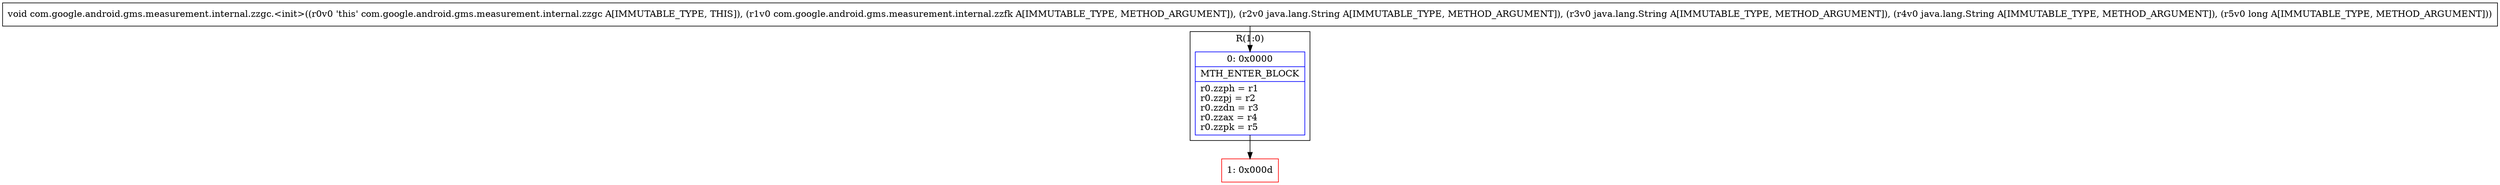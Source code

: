 digraph "CFG forcom.google.android.gms.measurement.internal.zzgc.\<init\>(Lcom\/google\/android\/gms\/measurement\/internal\/zzfk;Ljava\/lang\/String;Ljava\/lang\/String;Ljava\/lang\/String;J)V" {
subgraph cluster_Region_1993423656 {
label = "R(1:0)";
node [shape=record,color=blue];
Node_0 [shape=record,label="{0\:\ 0x0000|MTH_ENTER_BLOCK\l|r0.zzph = r1\lr0.zzpj = r2\lr0.zzdn = r3\lr0.zzax = r4\lr0.zzpk = r5\l}"];
}
Node_1 [shape=record,color=red,label="{1\:\ 0x000d}"];
MethodNode[shape=record,label="{void com.google.android.gms.measurement.internal.zzgc.\<init\>((r0v0 'this' com.google.android.gms.measurement.internal.zzgc A[IMMUTABLE_TYPE, THIS]), (r1v0 com.google.android.gms.measurement.internal.zzfk A[IMMUTABLE_TYPE, METHOD_ARGUMENT]), (r2v0 java.lang.String A[IMMUTABLE_TYPE, METHOD_ARGUMENT]), (r3v0 java.lang.String A[IMMUTABLE_TYPE, METHOD_ARGUMENT]), (r4v0 java.lang.String A[IMMUTABLE_TYPE, METHOD_ARGUMENT]), (r5v0 long A[IMMUTABLE_TYPE, METHOD_ARGUMENT])) }"];
MethodNode -> Node_0;
Node_0 -> Node_1;
}

